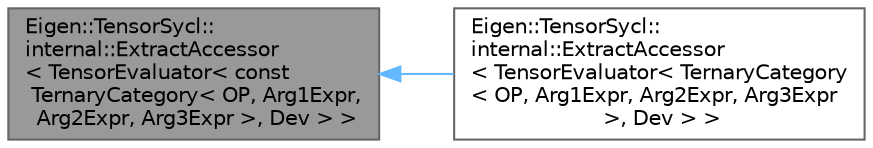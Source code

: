 digraph "Eigen::TensorSycl::internal::ExtractAccessor&lt; TensorEvaluator&lt; const TernaryCategory&lt; OP, Arg1Expr, Arg2Expr, Arg3Expr &gt;, Dev &gt; &gt;"
{
 // LATEX_PDF_SIZE
  bgcolor="transparent";
  edge [fontname=Helvetica,fontsize=10,labelfontname=Helvetica,labelfontsize=10];
  node [fontname=Helvetica,fontsize=10,shape=box,height=0.2,width=0.4];
  rankdir="LR";
  Node1 [id="Node000001",label="Eigen::TensorSycl::\linternal::ExtractAccessor\l\< TensorEvaluator\< const\l TernaryCategory\< OP, Arg1Expr,\l Arg2Expr, Arg3Expr \>, Dev \> \>",height=0.2,width=0.4,color="gray40", fillcolor="grey60", style="filled", fontcolor="black",tooltip=" "];
  Node1 -> Node2 [id="edge2_Node000001_Node000002",dir="back",color="steelblue1",style="solid",tooltip=" "];
  Node2 [id="Node000002",label="Eigen::TensorSycl::\linternal::ExtractAccessor\l\< TensorEvaluator\< TernaryCategory\l\< OP, Arg1Expr, Arg2Expr, Arg3Expr\l \>, Dev \> \>",height=0.2,width=0.4,color="gray40", fillcolor="white", style="filled",URL="$struct_eigen_1_1_tensor_sycl_1_1internal_1_1_extract_accessor_3_01_tensor_evaluator_3_01_ternaryb8a86dc87f8b1e563496a846ab6143f4.html",tooltip="specialisation of the ExtractAccessor struct when the node type is TensorCwiseTernaryOp"];
}

